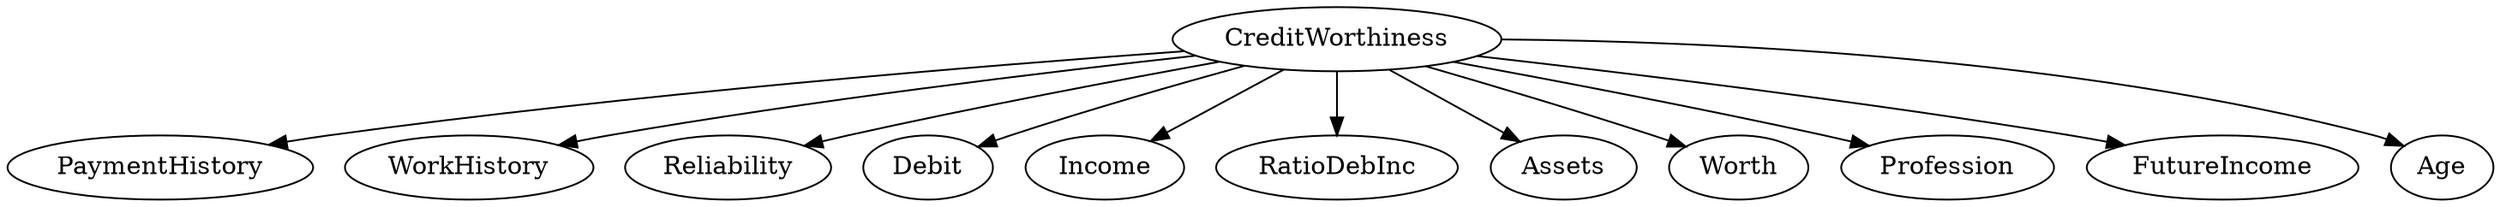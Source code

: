 digraph {
CreditWorthiness->PaymentHistory
CreditWorthiness->WorkHistory
CreditWorthiness->Reliability
CreditWorthiness->Debit
CreditWorthiness->Income
CreditWorthiness->RatioDebInc
CreditWorthiness->Assets
CreditWorthiness->Worth
CreditWorthiness->Profession
CreditWorthiness->FutureIncome
CreditWorthiness->Age
}

